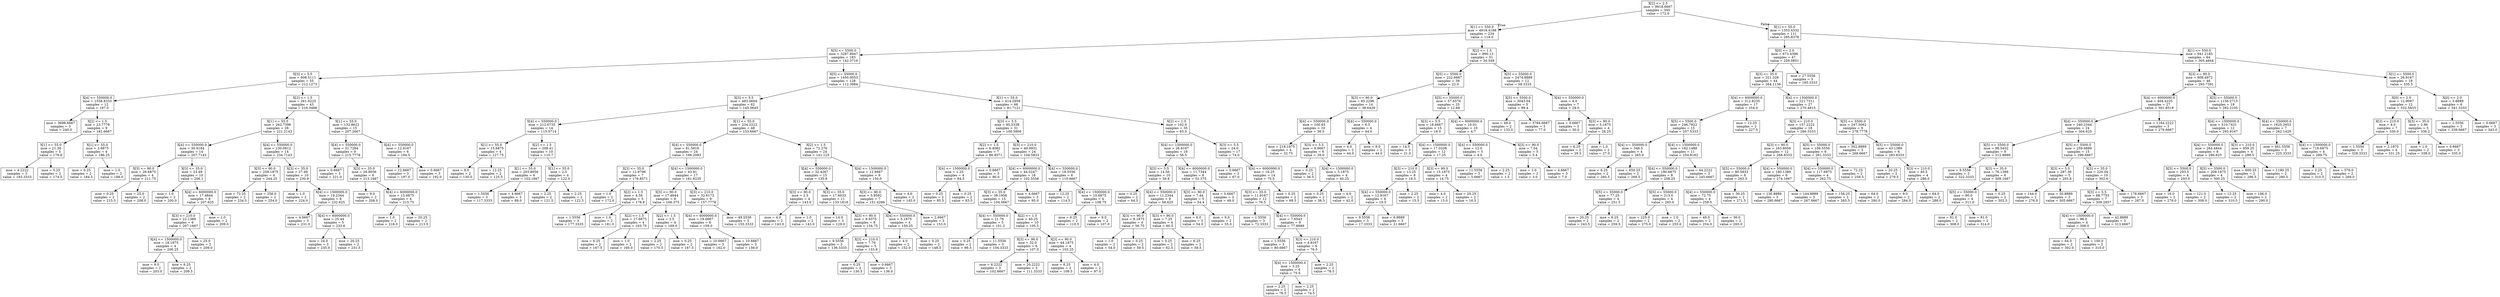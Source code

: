 digraph Tree {
node [shape=box] ;
0 [label="X[2] <= 2.5\nmse = 9918.6667\nsamples = 345\nvalue = 172.0"] ;
1 [label="X[1] <= 550.0\nmse = 4918.4188\nsamples = 234\nvalue = 118.0"] ;
0 -> 1 [labeldistance=2.5, labelangle=45, headlabel="True"] ;
2 [label="X[5] <= 5500.0\nmse = 3287.8947\nsamples = 183\nvalue = 142.3716"] ;
1 -> 2 ;
3 [label="X[3] <= 5.5\nmse = 608.5111\nsamples = 55\nvalue = 212.1273"] ;
2 -> 3 ;
4 [label="X[4] <= 550000.0\nmse = 1558.8333\nsamples = 12\nvalue = 197.0"] ;
3 -> 4 ;
5 [label="mse = 3698.6667\nsamples = 3\nvalue = 240.0"] ;
4 -> 5 ;
6 [label="X[2] <= 1.5\nmse = 23.7778\nsamples = 9\nvalue = 182.6667"] ;
4 -> 6 ;
7 [label="X[1] <= 55.0\nmse = 21.36\nsamples = 5\nvalue = 179.8"] ;
6 -> 7 ;
8 [label="mse = 4.2222\nsamples = 3\nvalue = 183.3333"] ;
7 -> 8 ;
9 [label="mse = 0.25\nsamples = 2\nvalue = 174.5"] ;
7 -> 9 ;
10 [label="X[1] <= 55.0\nmse = 3.6875\nsamples = 4\nvalue = 186.25"] ;
6 -> 10 ;
11 [label="mse = 0.25\nsamples = 2\nvalue = 184.5"] ;
10 -> 11 ;
12 [label="mse = 1.0\nsamples = 2\nvalue = 188.0"] ;
10 -> 12 ;
13 [label="X[2] <= 1.5\nmse = 261.6225\nsamples = 43\nvalue = 216.3488"] ;
3 -> 13 ;
14 [label="X[1] <= 55.0\nmse = 262.7398\nsamples = 28\nvalue = 221.2143"] ;
13 -> 14 ;
15 [label="X[4] <= 550000.0\nmse = 30.9184\nsamples = 14\nvalue = 207.7143"] ;
14 -> 15 ;
16 [label="X[3] <= 90.0\nmse = 26.6875\nsamples = 4\nvalue = 211.75"] ;
15 -> 16 ;
17 [label="mse = 0.25\nsamples = 2\nvalue = 215.5"] ;
16 -> 17 ;
18 [label="mse = 25.0\nsamples = 2\nvalue = 208.0"] ;
16 -> 18 ;
19 [label="X[3] <= 35.0\nmse = 23.49\nsamples = 10\nvalue = 206.1"] ;
15 -> 19 ;
20 [label="mse = 1.0\nsamples = 2\nvalue = 200.0"] ;
19 -> 20 ;
21 [label="X[4] <= 6000000.0\nmse = 17.4844\nsamples = 8\nvalue = 207.625"] ;
19 -> 21 ;
22 [label="X[3] <= 210.0\nmse = 22.1389\nsamples = 6\nvalue = 207.1667"] ;
21 -> 22 ;
23 [label="X[4] <= 1500000.0\nmse = 18.1875\nsamples = 4\nvalue = 206.25"] ;
22 -> 23 ;
24 [label="mse = 9.0\nsamples = 2\nvalue = 203.0"] ;
23 -> 24 ;
25 [label="mse = 6.25\nsamples = 2\nvalue = 209.5"] ;
23 -> 25 ;
26 [label="mse = 25.0\nsamples = 2\nvalue = 209.0"] ;
22 -> 26 ;
27 [label="mse = 1.0\nsamples = 2\nvalue = 209.0"] ;
21 -> 27 ;
28 [label="X[4] <= 550000.0\nmse = 130.0612\nsamples = 14\nvalue = 234.7143"] ;
14 -> 28 ;
29 [label="X[3] <= 90.0\nmse = 259.1875\nsamples = 4\nvalue = 244.25"] ;
28 -> 29 ;
30 [label="mse = 72.25\nsamples = 2\nvalue = 234.5"] ;
29 -> 30 ;
31 [label="mse = 256.0\nsamples = 2\nvalue = 254.0"] ;
29 -> 31 ;
32 [label="X[3] <= 35.0\nmse = 27.49\nsamples = 10\nvalue = 230.9"] ;
28 -> 32 ;
33 [label="mse = 1.0\nsamples = 2\nvalue = 224.0"] ;
32 -> 33 ;
34 [label="X[4] <= 1500000.0\nmse = 19.2344\nsamples = 8\nvalue = 232.625"] ;
32 -> 34 ;
35 [label="mse = 4.6667\nsamples = 3\nvalue = 231.0"] ;
34 -> 35 ;
36 [label="X[4] <= 6000000.0\nmse = 25.44\nsamples = 5\nvalue = 233.6"] ;
34 -> 36 ;
37 [label="mse = 24.0\nsamples = 3\nvalue = 235.0"] ;
36 -> 37 ;
38 [label="mse = 20.25\nsamples = 2\nvalue = 231.5"] ;
36 -> 38 ;
39 [label="X[1] <= 55.0\nmse = 132.8622\nsamples = 15\nvalue = 207.2667"] ;
13 -> 39 ;
40 [label="X[4] <= 550000.0\nmse = 31.7284\nsamples = 9\nvalue = 215.7778"] ;
39 -> 40 ;
41 [label="mse = 0.6667\nsamples = 3\nvalue = 221.0"] ;
40 -> 41 ;
42 [label="X[3] <= 35.0\nmse = 26.8056\nsamples = 6\nvalue = 213.1667"] ;
40 -> 42 ;
43 [label="mse = 9.0\nsamples = 2\nvalue = 208.0"] ;
42 -> 43 ;
44 [label="X[4] <= 6000000.0\nmse = 15.6875\nsamples = 4\nvalue = 215.75"] ;
42 -> 44 ;
45 [label="mse = 1.0\nsamples = 2\nvalue = 218.0"] ;
44 -> 45 ;
46 [label="mse = 20.25\nsamples = 2\nvalue = 213.5"] ;
44 -> 46 ;
47 [label="X[4] <= 550000.0\nmse = 12.9167\nsamples = 6\nvalue = 194.5"] ;
39 -> 47 ;
48 [label="mse = 12.6667\nsamples = 3\nvalue = 197.0"] ;
47 -> 48 ;
49 [label="mse = 0.6667\nsamples = 3\nvalue = 192.0"] ;
47 -> 49 ;
50 [label="X[5] <= 55000.0\nmse = 1450.0053\nsamples = 128\nvalue = 112.3984"] ;
2 -> 50 ;
51 [label="X[3] <= 5.5\nmse = 483.0604\nsamples = 62\nvalue = 145.0645"] ;
50 -> 51 ;
52 [label="X[4] <= 550000.0\nmse = 212.6735\nsamples = 14\nvalue = 115.5714"] ;
51 -> 52 ;
53 [label="X[1] <= 55.0\nmse = 15.6875\nsamples = 4\nvalue = 127.75"] ;
52 -> 53 ;
54 [label="mse = 9.0\nsamples = 2\nvalue = 130.0"] ;
53 -> 54 ;
55 [label="mse = 12.25\nsamples = 2\nvalue = 125.5"] ;
53 -> 55 ;
56 [label="X[2] <= 1.5\nmse = 208.41\nsamples = 10\nvalue = 110.7"] ;
52 -> 56 ;
57 [label="X[1] <= 55.0\nmse = 203.8056\nsamples = 6\nvalue = 103.1667"] ;
56 -> 57 ;
58 [label="mse = 1.5556\nsamples = 3\nvalue = 117.3333"] ;
57 -> 58 ;
59 [label="mse = 4.6667\nsamples = 3\nvalue = 89.0"] ;
57 -> 59 ;
60 [label="X[1] <= 55.0\nmse = 2.5\nsamples = 4\nvalue = 122.0"] ;
56 -> 60 ;
61 [label="mse = 2.25\nsamples = 2\nvalue = 121.5"] ;
60 -> 61 ;
62 [label="mse = 2.25\nsamples = 2\nvalue = 122.5"] ;
60 -> 62 ;
63 [label="X[1] <= 55.0\nmse = 234.2222\nsamples = 48\nvalue = 153.6667"] ;
51 -> 63 ;
64 [label="X[4] <= 550000.0\nmse = 81.5816\nsamples = 24\nvalue = 166.2083"] ;
63 -> 64 ;
65 [label="X[3] <= 35.0\nmse = 12.9796\nsamples = 7\nvalue = 176.8571"] ;
64 -> 65 ;
66 [label="mse = 1.0\nsamples = 2\nvalue = 172.0"] ;
65 -> 66 ;
67 [label="X[2] <= 1.5\nmse = 4.56\nsamples = 5\nvalue = 178.8"] ;
65 -> 67 ;
68 [label="mse = 1.5556\nsamples = 3\nvalue = 177.3333"] ;
67 -> 68 ;
69 [label="mse = 1.0\nsamples = 2\nvalue = 181.0"] ;
67 -> 69 ;
70 [label="X[4] <= 1500000.0\nmse = 43.91\nsamples = 17\nvalue = 161.8235"] ;
64 -> 70 ;
71 [label="X[3] <= 90.0\nmse = 17.4844\nsamples = 8\nvalue = 166.375"] ;
70 -> 71 ;
72 [label="X[2] <= 1.5\nmse = 17.6875\nsamples = 4\nvalue = 163.75"] ;
71 -> 72 ;
73 [label="mse = 6.25\nsamples = 2\nvalue = 167.5"] ;
72 -> 73 ;
74 [label="mse = 1.0\nsamples = 2\nvalue = 160.0"] ;
72 -> 74 ;
75 [label="X[2] <= 1.5\nmse = 3.5\nsamples = 4\nvalue = 169.0"] ;
71 -> 75 ;
76 [label="mse = 2.25\nsamples = 2\nvalue = 170.5"] ;
75 -> 76 ;
77 [label="mse = 0.25\nsamples = 2\nvalue = 167.5"] ;
75 -> 77 ;
78 [label="X[3] <= 210.0\nmse = 32.6173\nsamples = 9\nvalue = 157.7778"] ;
70 -> 78 ;
79 [label="X[4] <= 6000000.0\nmse = 19.6667\nsamples = 6\nvalue = 159.0"] ;
78 -> 79 ;
80 [label="mse = 10.6667\nsamples = 3\nvalue = 162.0"] ;
79 -> 80 ;
81 [label="mse = 10.6667\nsamples = 3\nvalue = 156.0"] ;
79 -> 81 ;
82 [label="mse = 49.5556\nsamples = 3\nvalue = 155.3333"] ;
78 -> 82 ;
83 [label="X[2] <= 1.5\nmse = 72.276\nsamples = 24\nvalue = 141.125"] ;
63 -> 83 ;
84 [label="X[4] <= 550000.0\nmse = 32.4267\nsamples = 15\nvalue = 135.8"] ;
83 -> 84 ;
85 [label="X[3] <= 90.0\nmse = 2.5\nsamples = 4\nvalue = 143.0"] ;
84 -> 85 ;
86 [label="mse = 4.0\nsamples = 2\nvalue = 143.0"] ;
85 -> 86 ;
87 [label="mse = 1.0\nsamples = 2\nvalue = 143.0"] ;
85 -> 87 ;
88 [label="X[3] <= 35.0\nmse = 17.6033\nsamples = 11\nvalue = 133.1818"] ;
84 -> 88 ;
89 [label="mse = 14.0\nsamples = 3\nvalue = 129.0"] ;
88 -> 89 ;
90 [label="X[3] <= 90.0\nmse = 9.9375\nsamples = 8\nvalue = 134.75"] ;
88 -> 90 ;
91 [label="mse = 9.5556\nsamples = 3\nvalue = 136.3333"] ;
90 -> 91 ;
92 [label="X[3] <= 210.0\nmse = 7.76\nsamples = 5\nvalue = 133.8"] ;
90 -> 92 ;
93 [label="mse = 0.25\nsamples = 2\nvalue = 130.5"] ;
92 -> 93 ;
94 [label="mse = 0.6667\nsamples = 3\nvalue = 136.0"] ;
92 -> 94 ;
95 [label="X[4] <= 1500000.0\nmse = 12.6667\nsamples = 9\nvalue = 150.0"] ;
83 -> 95 ;
96 [label="X[3] <= 90.0\nmse = 5.9592\nsamples = 7\nvalue = 151.4286"] ;
95 -> 96 ;
97 [label="X[4] <= 550000.0\nmse = 5.1875\nsamples = 4\nvalue = 150.25"] ;
96 -> 97 ;
98 [label="mse = 4.0\nsamples = 2\nvalue = 152.0"] ;
97 -> 98 ;
99 [label="mse = 0.25\nsamples = 2\nvalue = 148.5"] ;
97 -> 99 ;
100 [label="mse = 2.6667\nsamples = 3\nvalue = 153.0"] ;
96 -> 100 ;
101 [label="mse = 4.0\nsamples = 2\nvalue = 145.0"] ;
95 -> 101 ;
102 [label="X[1] <= 55.0\nmse = 414.2959\nsamples = 66\nvalue = 81.7121"] ;
50 -> 102 ;
103 [label="X[3] <= 5.5\nmse = 95.5338\nsamples = 31\nvalue = 100.5806"] ;
102 -> 103 ;
104 [label="X[2] <= 1.5\nmse = 8.4082\nsamples = 7\nvalue = 86.8571"] ;
103 -> 104 ;
105 [label="X[4] <= 1500000.0\nmse = 1.25\nsamples = 4\nvalue = 84.5"] ;
104 -> 105 ;
106 [label="mse = 0.25\nsamples = 2\nvalue = 85.5"] ;
105 -> 106 ;
107 [label="mse = 0.25\nsamples = 2\nvalue = 83.5"] ;
105 -> 107 ;
108 [label="mse = 0.6667\nsamples = 3\nvalue = 90.0"] ;
104 -> 108 ;
109 [label="X[3] <= 210.0\nmse = 49.9931\nsamples = 24\nvalue = 104.5833"] ;
103 -> 109 ;
110 [label="X[4] <= 6000000.0\nmse = 44.0247\nsamples = 18\nvalue = 102.5556"] ;
109 -> 110 ;
111 [label="X[3] <= 35.0\nmse = 38.1956\nsamples = 15\nvalue = 104.0667"] ;
110 -> 111 ;
112 [label="X[4] <= 550000.0\nmse = 21.76\nsamples = 5\nvalue = 101.2"] ;
111 -> 112 ;
113 [label="mse = 0.25\nsamples = 2\nvalue = 96.5"] ;
112 -> 113 ;
114 [label="mse = 11.5556\nsamples = 3\nvalue = 104.3333"] ;
112 -> 114 ;
115 [label="X[2] <= 1.5\nmse = 40.25\nsamples = 10\nvalue = 105.5"] ;
111 -> 115 ;
116 [label="X[3] <= 90.0\nmse = 32.0\nsamples = 6\nvalue = 107.0"] ;
115 -> 116 ;
117 [label="mse = 6.2222\nsamples = 3\nvalue = 102.6667"] ;
116 -> 117 ;
118 [label="mse = 20.2222\nsamples = 3\nvalue = 111.3333"] ;
116 -> 118 ;
119 [label="X[3] <= 90.0\nmse = 44.1875\nsamples = 4\nvalue = 103.25"] ;
115 -> 119 ;
120 [label="mse = 6.25\nsamples = 2\nvalue = 109.5"] ;
119 -> 120 ;
121 [label="mse = 4.0\nsamples = 2\nvalue = 97.0"] ;
119 -> 121 ;
122 [label="mse = 4.6667\nsamples = 3\nvalue = 95.0"] ;
110 -> 122 ;
123 [label="X[4] <= 550000.0\nmse = 18.5556\nsamples = 6\nvalue = 110.6667"] ;
109 -> 123 ;
124 [label="mse = 12.25\nsamples = 2\nvalue = 114.5"] ;
123 -> 124 ;
125 [label="X[4] <= 1500000.0\nmse = 10.6875\nsamples = 4\nvalue = 108.75"] ;
123 -> 125 ;
126 [label="mse = 6.25\nsamples = 2\nvalue = 110.5"] ;
125 -> 126 ;
127 [label="mse = 9.0\nsamples = 2\nvalue = 107.0"] ;
125 -> 127 ;
128 [label="X[2] <= 1.5\nmse = 102.0\nsamples = 35\nvalue = 65.0"] ;
102 -> 128 ;
129 [label="X[4] <= 1500000.0\nmse = 26.9167\nsamples = 18\nvalue = 56.5"] ;
128 -> 129 ;
130 [label="X[3] <= 5.5\nmse = 14.56\nsamples = 10\nvalue = 59.8"] ;
129 -> 130 ;
131 [label="mse = 0.25\nsamples = 2\nvalue = 64.5"] ;
130 -> 131 ;
132 [label="X[4] <= 550000.0\nmse = 11.2344\nsamples = 8\nvalue = 58.625"] ;
130 -> 132 ;
133 [label="X[3] <= 90.0\nmse = 8.1875\nsamples = 4\nvalue = 56.75"] ;
132 -> 133 ;
134 [label="mse = 1.0\nsamples = 2\nvalue = 54.0"] ;
133 -> 134 ;
135 [label="mse = 0.25\nsamples = 2\nvalue = 59.5"] ;
133 -> 135 ;
136 [label="X[3] <= 90.0\nmse = 7.25\nsamples = 4\nvalue = 60.5"] ;
132 -> 136 ;
137 [label="mse = 0.25\nsamples = 2\nvalue = 62.5"] ;
136 -> 137 ;
138 [label="mse = 6.25\nsamples = 2\nvalue = 58.5"] ;
136 -> 138 ;
139 [label="X[4] <= 6000000.0\nmse = 11.7344\nsamples = 8\nvalue = 52.375"] ;
129 -> 139 ;
140 [label="X[3] <= 90.0\nmse = 7.44\nsamples = 5\nvalue = 54.4"] ;
139 -> 140 ;
141 [label="mse = 6.0\nsamples = 3\nvalue = 54.0"] ;
140 -> 141 ;
142 [label="mse = 9.0\nsamples = 2\nvalue = 55.0"] ;
140 -> 142 ;
143 [label="mse = 0.6667\nsamples = 3\nvalue = 49.0"] ;
139 -> 143 ;
144 [label="X[3] <= 5.5\nmse = 24.0\nsamples = 17\nvalue = 74.0"] ;
128 -> 144 ;
145 [label="mse = 0.6667\nsamples = 3\nvalue = 67.0"] ;
144 -> 145 ;
146 [label="X[4] <= 6000000.0\nmse = 16.25\nsamples = 14\nvalue = 75.5"] ;
144 -> 146 ;
147 [label="X[3] <= 35.0\nmse = 11.9167\nsamples = 12\nvalue = 76.5"] ;
146 -> 147 ;
148 [label="mse = 1.5556\nsamples = 3\nvalue = 72.3333"] ;
147 -> 148 ;
149 [label="X[4] <= 550000.0\nmse = 7.6543\nsamples = 9\nvalue = 77.8889"] ;
147 -> 149 ;
150 [label="mse = 1.5556\nsamples = 3\nvalue = 80.6667"] ;
149 -> 150 ;
151 [label="X[3] <= 210.0\nmse = 4.9167\nsamples = 6\nvalue = 76.5"] ;
149 -> 151 ;
152 [label="X[4] <= 1500000.0\nmse = 3.25\nsamples = 4\nvalue = 75.5"] ;
151 -> 152 ;
153 [label="mse = 2.25\nsamples = 2\nvalue = 76.5"] ;
152 -> 153 ;
154 [label="mse = 2.25\nsamples = 2\nvalue = 74.5"] ;
152 -> 154 ;
155 [label="mse = 2.25\nsamples = 2\nvalue = 78.5"] ;
151 -> 155 ;
156 [label="mse = 0.25\nsamples = 2\nvalue = 69.5"] ;
146 -> 156 ;
157 [label="X[2] <= 1.5\nmse = 990.13\nsamples = 51\nvalue = 30.549"] ;
1 -> 157 ;
158 [label="X[5] <= 5500.0\nmse = 222.6667\nsamples = 39\nvalue = 22.0"] ;
157 -> 158 ;
159 [label="X[3] <= 90.0\nmse = 85.2296\nsamples = 14\nvalue = 38.6429"] ;
158 -> 159 ;
160 [label="X[4] <= 550000.0\nmse = 100.65\nsamples = 10\nvalue = 36.5"] ;
159 -> 160 ;
161 [label="mse = 218.1875\nsamples = 4\nvalue = 32.75"] ;
160 -> 161 ;
162 [label="X[3] <= 5.5\nmse = 6.6667\nsamples = 6\nvalue = 39.0"] ;
160 -> 162 ;
163 [label="mse = 0.25\nsamples = 2\nvalue = 36.5"] ;
162 -> 163 ;
164 [label="X[4] <= 1500000.0\nmse = 5.1875\nsamples = 4\nvalue = 40.25"] ;
162 -> 164 ;
165 [label="mse = 0.25\nsamples = 2\nvalue = 38.5"] ;
164 -> 165 ;
166 [label="mse = 4.0\nsamples = 2\nvalue = 42.0"] ;
164 -> 166 ;
167 [label="X[4] <= 550000.0\nmse = 6.5\nsamples = 4\nvalue = 44.0"] ;
159 -> 167 ;
168 [label="mse = 4.0\nsamples = 2\nvalue = 44.0"] ;
167 -> 168 ;
169 [label="mse = 9.0\nsamples = 2\nvalue = 44.0"] ;
167 -> 169 ;
170 [label="X[5] <= 55000.0\nmse = 57.6576\nsamples = 25\nvalue = 12.68"] ;
158 -> 170 ;
171 [label="X[3] <= 5.5\nmse = 18.6667\nsamples = 15\nvalue = 18.0"] ;
170 -> 171 ;
172 [label="mse = 14.0\nsamples = 3\nvalue = 21.0"] ;
171 -> 172 ;
173 [label="X[4] <= 1500000.0\nmse = 17.0208\nsamples = 12\nvalue = 17.25"] ;
171 -> 173 ;
174 [label="X[3] <= 210.0\nmse = 13.25\nsamples = 8\nvalue = 18.5"] ;
173 -> 174 ;
175 [label="X[4] <= 550000.0\nmse = 12.9167\nsamples = 6\nvalue = 19.5"] ;
174 -> 175 ;
176 [label="mse = 9.5556\nsamples = 3\nvalue = 17.3333"] ;
175 -> 176 ;
177 [label="mse = 6.8889\nsamples = 3\nvalue = 21.6667"] ;
175 -> 177 ;
178 [label="mse = 2.25\nsamples = 2\nvalue = 15.5"] ;
174 -> 178 ;
179 [label="X[3] <= 90.0\nmse = 15.1875\nsamples = 4\nvalue = 14.75"] ;
173 -> 179 ;
180 [label="mse = 4.0\nsamples = 2\nvalue = 13.0"] ;
179 -> 180 ;
181 [label="mse = 20.25\nsamples = 2\nvalue = 16.5"] ;
179 -> 181 ;
182 [label="X[4] <= 6000000.0\nmse = 10.01\nsamples = 10\nvalue = 4.7"] ;
170 -> 182 ;
183 [label="X[4] <= 550000.0\nmse = 12.0\nsamples = 5\nvalue = 4.0"] ;
182 -> 183 ;
184 [label="mse = 11.5556\nsamples = 3\nvalue = 5.6667"] ;
183 -> 184 ;
185 [label="mse = 2.25\nsamples = 2\nvalue = 1.5"] ;
183 -> 185 ;
186 [label="X[3] <= 90.0\nmse = 7.04\nsamples = 5\nvalue = 5.4"] ;
182 -> 186 ;
187 [label="mse = 1.0\nsamples = 2\nvalue = 3.0"] ;
186 -> 187 ;
188 [label="mse = 4.6667\nsamples = 3\nvalue = 7.0"] ;
186 -> 188 ;
189 [label="X[5] <= 55000.0\nmse = 2474.8889\nsamples = 12\nvalue = 58.3333"] ;
157 -> 189 ;
190 [label="X[5] <= 5500.0\nmse = 3043.04\nsamples = 5\nvalue = 99.4"] ;
189 -> 190 ;
191 [label="mse = 49.0\nsamples = 2\nvalue = 133.0"] ;
190 -> 191 ;
192 [label="mse = 3784.6667\nsamples = 3\nvalue = 77.0"] ;
190 -> 192 ;
193 [label="X[4] <= 550000.0\nmse = 4.0\nsamples = 7\nvalue = 29.0"] ;
189 -> 193 ;
194 [label="mse = 0.6667\nsamples = 3\nvalue = 30.0"] ;
193 -> 194 ;
195 [label="X[3] <= 90.0\nmse = 5.1875\nsamples = 4\nvalue = 28.25"] ;
193 -> 195 ;
196 [label="mse = 6.25\nsamples = 2\nvalue = 29.5"] ;
195 -> 196 ;
197 [label="mse = 1.0\nsamples = 2\nvalue = 27.0"] ;
195 -> 197 ;
198 [label="X[1] <= 55.0\nmse = 1353.4332\nsamples = 111\nvalue = 285.8378"] ;
0 -> 198 [labeldistance=2.5, labelangle=-45, headlabel="False"] ;
199 [label="X[0] <= 2.0\nmse = 673.4396\nsamples = 47\nvalue = 259.0851"] ;
198 -> 199 ;
200 [label="X[3] <= 35.0\nmse = 321.328\nsamples = 44\nvalue = 264.1136"] ;
199 -> 200 ;
201 [label="X[4] <= 6000000.0\nmse = 312.8235\nsamples = 17\nvalue = 254.0"] ;
200 -> 201 ;
202 [label="X[5] <= 5500.0\nmse = 246.7822\nsamples = 15\nvalue = 257.5333"] ;
201 -> 202 ;
203 [label="X[4] <= 550000.0\nmse = 348.5\nsamples = 4\nvalue = 265.0"] ;
202 -> 203 ;
204 [label="mse = 6.25\nsamples = 2\nvalue = 260.5"] ;
203 -> 204 ;
205 [label="mse = 650.25\nsamples = 2\nvalue = 269.5"] ;
203 -> 205 ;
206 [label="X[4] <= 1500000.0\nmse = 182.1488\nsamples = 11\nvalue = 254.8182"] ;
202 -> 206 ;
207 [label="X[4] <= 550000.0\nmse = 190.6875\nsamples = 8\nvalue = 258.25"] ;
206 -> 207 ;
208 [label="X[5] <= 55000.0\nmse = 77.25\nsamples = 4\nvalue = 251.5"] ;
207 -> 208 ;
209 [label="mse = 20.25\nsamples = 2\nvalue = 243.5"] ;
208 -> 209 ;
210 [label="mse = 6.25\nsamples = 2\nvalue = 259.5"] ;
208 -> 210 ;
211 [label="X[5] <= 55000.0\nmse = 213.0\nsamples = 4\nvalue = 265.0"] ;
207 -> 211 ;
212 [label="mse = 225.0\nsamples = 2\nvalue = 275.0"] ;
211 -> 212 ;
213 [label="mse = 1.0\nsamples = 2\nvalue = 255.0"] ;
211 -> 213 ;
214 [label="mse = 44.2222\nsamples = 3\nvalue = 245.6667"] ;
206 -> 214 ;
215 [label="mse = 12.25\nsamples = 2\nvalue = 227.5"] ;
201 -> 215 ;
216 [label="X[4] <= 1500000.0\nmse = 221.7311\nsamples = 27\nvalue = 270.4815"] ;
200 -> 216 ;
217 [label="X[3] <= 210.0\nmse = 157.2222\nsamples = 18\nvalue = 266.3333"] ;
216 -> 217 ;
218 [label="X[3] <= 90.0\nmse = 163.8056\nsamples = 12\nvalue = 268.8333"] ;
217 -> 218 ;
219 [label="X[5] <= 55000.0\nmse = 90.5833\nsamples = 6\nvalue = 263.5"] ;
218 -> 219 ;
220 [label="X[4] <= 550000.0\nmse = 72.75\nsamples = 4\nvalue = 259.5"] ;
219 -> 220 ;
221 [label="mse = 49.0\nsamples = 2\nvalue = 254.0"] ;
220 -> 221 ;
222 [label="mse = 36.0\nsamples = 2\nvalue = 265.0"] ;
220 -> 222 ;
223 [label="mse = 30.25\nsamples = 2\nvalue = 271.5"] ;
219 -> 223 ;
224 [label="X[4] <= 550000.0\nmse = 180.1389\nsamples = 6\nvalue = 274.1667"] ;
218 -> 224 ;
225 [label="mse = 130.8889\nsamples = 3\nvalue = 280.6667"] ;
224 -> 225 ;
226 [label="mse = 144.8889\nsamples = 3\nvalue = 267.6667"] ;
224 -> 226 ;
227 [label="X[5] <= 55000.0\nmse = 106.5556\nsamples = 6\nvalue = 261.3333"] ;
217 -> 227 ;
228 [label="X[4] <= 550000.0\nmse = 117.6875\nsamples = 4\nvalue = 262.75"] ;
227 -> 228 ;
229 [label="mse = 156.25\nsamples = 2\nvalue = 265.5"] ;
228 -> 229 ;
230 [label="mse = 64.0\nsamples = 2\nvalue = 260.0"] ;
228 -> 230 ;
231 [label="mse = 72.25\nsamples = 2\nvalue = 258.5"] ;
227 -> 231 ;
232 [label="X[5] <= 5500.0\nmse = 247.5062\nsamples = 9\nvalue = 278.7778"] ;
216 -> 232 ;
233 [label="mse = 502.8889\nsamples = 3\nvalue = 268.6667"] ;
232 -> 233 ;
234 [label="X[5] <= 55000.0\nmse = 43.1389\nsamples = 6\nvalue = 283.8333"] ;
232 -> 234 ;
235 [label="mse = 20.25\nsamples = 2\nvalue = 279.5"] ;
234 -> 235 ;
236 [label="X[3] <= 210.0\nmse = 40.5\nsamples = 4\nvalue = 286.0"] ;
234 -> 236 ;
237 [label="mse = 9.0\nsamples = 2\nvalue = 284.0"] ;
236 -> 237 ;
238 [label="mse = 64.0\nsamples = 2\nvalue = 288.0"] ;
236 -> 238 ;
239 [label="mse = 27.5556\nsamples = 3\nvalue = 185.3333"] ;
199 -> 239 ;
240 [label="X[1] <= 550.0\nmse = 941.2185\nsamples = 64\nvalue = 305.4844"] ;
198 -> 240 ;
241 [label="X[3] <= 90.0\nmse = 808.4972\nsamples = 46\nvalue = 293.7391"] ;
240 -> 241 ;
242 [label="X[4] <= 6000000.0\nmse = 404.4225\nsamples = 27\nvalue = 301.8519"] ;
241 -> 242 ;
243 [label="X[4] <= 550000.0\nmse = 240.2344\nsamples = 24\nvalue = 304.625"] ;
242 -> 243 ;
244 [label="X[5] <= 5500.0\nmse = 98.5432\nsamples = 9\nvalue = 312.8889"] ;
243 -> 244 ;
245 [label="mse = 9.5556\nsamples = 3\nvalue = 322.3333"] ;
244 -> 245 ;
246 [label="X[3] <= 35.0\nmse = 76.1389\nsamples = 6\nvalue = 308.1667"] ;
244 -> 246 ;
247 [label="X[5] <= 55000.0\nmse = 90.0\nsamples = 4\nvalue = 311.0"] ;
246 -> 247 ;
248 [label="mse = 81.0\nsamples = 2\nvalue = 308.0"] ;
247 -> 248 ;
249 [label="mse = 81.0\nsamples = 2\nvalue = 314.0"] ;
247 -> 249 ;
250 [label="mse = 0.25\nsamples = 2\nvalue = 302.5"] ;
246 -> 250 ;
251 [label="X[5] <= 5500.0\nmse = 259.6889\nsamples = 15\nvalue = 299.6667"] ;
243 -> 251 ;
252 [label="X[3] <= 5.5\nmse = 287.36\nsamples = 5\nvalue = 293.8"] ;
251 -> 252 ;
253 [label="mse = 144.0\nsamples = 2\nvalue = 276.0"] ;
252 -> 253 ;
254 [label="mse = 30.8889\nsamples = 3\nvalue = 305.6667"] ;
252 -> 254 ;
255 [label="X[3] <= 35.0\nmse = 220.04\nsamples = 10\nvalue = 302.6"] ;
251 -> 255 ;
256 [label="X[3] <= 5.5\nmse = 88.7755\nsamples = 7\nvalue = 309.2857"] ;
255 -> 256 ;
257 [label="X[4] <= 1500000.0\nmse = 98.0\nsamples = 4\nvalue = 306.0"] ;
256 -> 257 ;
258 [label="mse = 64.0\nsamples = 2\nvalue = 302.0"] ;
257 -> 258 ;
259 [label="mse = 100.0\nsamples = 2\nvalue = 310.0"] ;
257 -> 259 ;
260 [label="mse = 42.8889\nsamples = 3\nvalue = 313.6667"] ;
256 -> 260 ;
261 [label="mse = 178.6667\nsamples = 3\nvalue = 287.0"] ;
255 -> 261 ;
262 [label="mse = 1164.2222\nsamples = 3\nvalue = 279.6667"] ;
242 -> 262 ;
263 [label="X[5] <= 55000.0\nmse = 1156.2715\nsamples = 19\nvalue = 282.2105"] ;
241 -> 263 ;
264 [label="X[4] <= 1500000.0\nmse = 510.7431\nsamples = 12\nvalue = 293.9167"] ;
263 -> 264 ;
265 [label="X[4] <= 550000.0\nmse = 264.4844\nsamples = 8\nvalue = 296.625"] ;
264 -> 265 ;
266 [label="X[5] <= 5500.0\nmse = 293.5\nsamples = 4\nvalue = 293.0"] ;
265 -> 266 ;
267 [label="mse = 16.0\nsamples = 2\nvalue = 278.0"] ;
266 -> 267 ;
268 [label="mse = 121.0\nsamples = 2\nvalue = 308.0"] ;
266 -> 268 ;
269 [label="X[5] <= 5500.0\nmse = 209.1875\nsamples = 4\nvalue = 300.25"] ;
265 -> 269 ;
270 [label="mse = 12.25\nsamples = 2\nvalue = 310.5"] ;
269 -> 270 ;
271 [label="mse = 196.0\nsamples = 2\nvalue = 290.0"] ;
269 -> 271 ;
272 [label="X[3] <= 210.0\nmse = 959.25\nsamples = 4\nvalue = 288.5"] ;
264 -> 272 ;
273 [label="mse = 600.25\nsamples = 2\nvalue = 296.5"] ;
272 -> 273 ;
274 [label="mse = 1190.25\nsamples = 2\nvalue = 280.5"] ;
272 -> 274 ;
275 [label="X[4] <= 550000.0\nmse = 1625.2653\nsamples = 7\nvalue = 262.1429"] ;
263 -> 275 ;
276 [label="mse = 461.5556\nsamples = 3\nvalue = 225.3333"] ;
275 -> 276 ;
277 [label="X[4] <= 1500000.0\nmse = 719.6875\nsamples = 4\nvalue = 289.75"] ;
275 -> 277 ;
278 [label="mse = 2.25\nsamples = 2\nvalue = 310.5"] ;
277 -> 278 ;
279 [label="mse = 576.0\nsamples = 2\nvalue = 269.0"] ;
277 -> 279 ;
280 [label="X[1] <= 5500.0\nmse = 26.9167\nsamples = 18\nvalue = 335.5"] ;
240 -> 280 ;
281 [label="X[0] <= 2.0\nmse = 12.9097\nsamples = 12\nvalue = 332.5833"] ;
280 -> 281 ;
282 [label="X[3] <= 210.0\nmse = 4.0\nsamples = 7\nvalue = 330.0"] ;
281 -> 282 ;
283 [label="mse = 1.5556\nsamples = 3\nvalue = 328.3333"] ;
282 -> 283 ;
284 [label="mse = 2.1875\nsamples = 4\nvalue = 331.25"] ;
282 -> 284 ;
285 [label="X[3] <= 35.0\nmse = 2.96\nsamples = 5\nvalue = 336.2"] ;
281 -> 285 ;
286 [label="mse = 1.0\nsamples = 2\nvalue = 338.0"] ;
285 -> 286 ;
287 [label="mse = 0.6667\nsamples = 3\nvalue = 335.0"] ;
285 -> 287 ;
288 [label="X[0] <= 2.0\nmse = 3.8889\nsamples = 6\nvalue = 341.3333"] ;
280 -> 288 ;
289 [label="mse = 1.5556\nsamples = 3\nvalue = 339.6667"] ;
288 -> 289 ;
290 [label="mse = 0.6667\nsamples = 3\nvalue = 343.0"] ;
288 -> 290 ;
}
